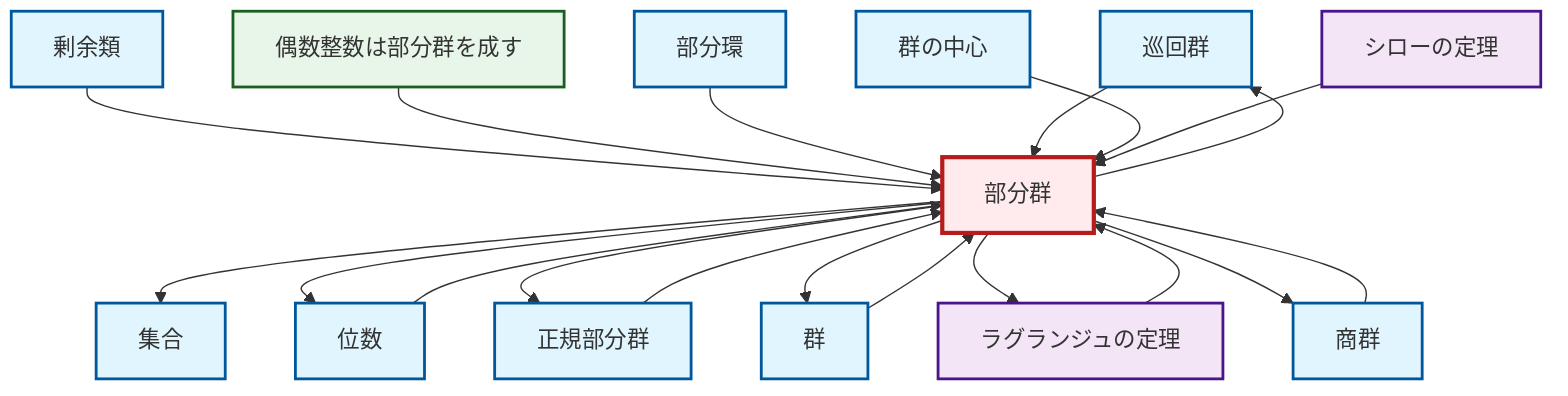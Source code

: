 graph TD
    classDef definition fill:#e1f5fe,stroke:#01579b,stroke-width:2px
    classDef theorem fill:#f3e5f5,stroke:#4a148c,stroke-width:2px
    classDef axiom fill:#fff3e0,stroke:#e65100,stroke-width:2px
    classDef example fill:#e8f5e9,stroke:#1b5e20,stroke-width:2px
    classDef current fill:#ffebee,stroke:#b71c1c,stroke-width:3px
    def-cyclic-group["巡回群"]:::definition
    thm-lagrange["ラグランジュの定理"]:::theorem
    def-group["群"]:::definition
    def-normal-subgroup["正規部分群"]:::definition
    def-center-of-group["群の中心"]:::definition
    def-set["集合"]:::definition
    thm-sylow["シローの定理"]:::theorem
    def-coset["剰余類"]:::definition
    def-order["位数"]:::definition
    def-quotient-group["商群"]:::definition
    ex-even-integers-subgroup["偶数整数は部分群を成す"]:::example
    def-subring["部分環"]:::definition
    def-subgroup["部分群"]:::definition
    def-quotient-group --> def-subgroup
    def-subgroup --> def-set
    def-order --> def-subgroup
    def-subgroup --> def-cyclic-group
    def-coset --> def-subgroup
    def-subgroup --> def-order
    ex-even-integers-subgroup --> def-subgroup
    def-subring --> def-subgroup
    thm-lagrange --> def-subgroup
    def-subgroup --> def-normal-subgroup
    def-normal-subgroup --> def-subgroup
    def-group --> def-subgroup
    def-cyclic-group --> def-subgroup
    def-subgroup --> def-group
    def-subgroup --> thm-lagrange
    def-center-of-group --> def-subgroup
    thm-sylow --> def-subgroup
    def-subgroup --> def-quotient-group
    class def-subgroup current